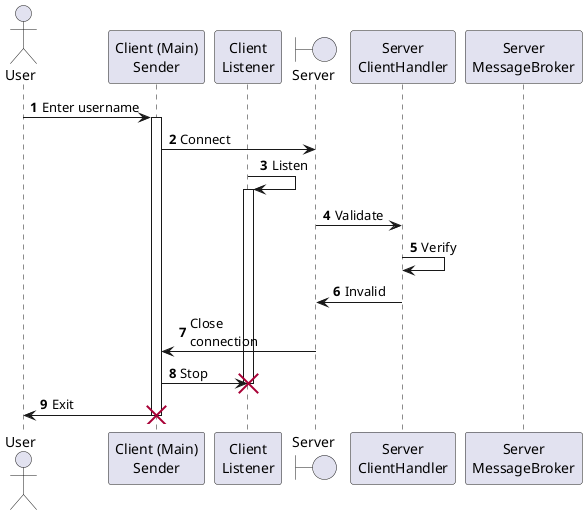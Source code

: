 @startuml
'https://plantuml.com/sequence-diagram
actor User
participant clientSender as "Client (Main)\nSender"
participant clientListener as "Client\nListener"
boundary Server
participant clientHandler as "Server\nClientHandler"
participant messageBroker as "Server\nMessageBroker"

autonumber

User -> clientSender: Enter username
activate clientSender
clientSender -> Server: Connect
clientListener -> clientListener: Listen
activate clientListener
Server -> clientHandler: Validate
clientHandler -> clientHandler: Verify
clientHandler -> Server: Invalid
Server -> clientSender: Close\nconnection
clientSender -> clientListener: Stop
destroy clientListener
clientSender -> User: Exit
destroy clientSender
@enduml
